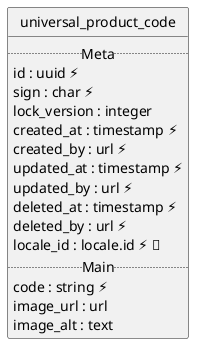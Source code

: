 @startuml uml
skinparam monochrome true
skinparam linetype ortho
hide circle

entity universal_product_code {
  .. Meta ..
  id : uuid ⚡
  sign : char ⚡
  lock_version : integer
  created_at : timestamp ⚡
  created_by : url ⚡
  updated_at : timestamp ⚡
  updated_by : url ⚡
  deleted_at : timestamp ⚡
  deleted_by : url ⚡
  locale_id : locale.id ⚡ 🔑
  .. Main ..
  code : string ⚡
  image_url : url
  image_alt : text
}

@enduml
